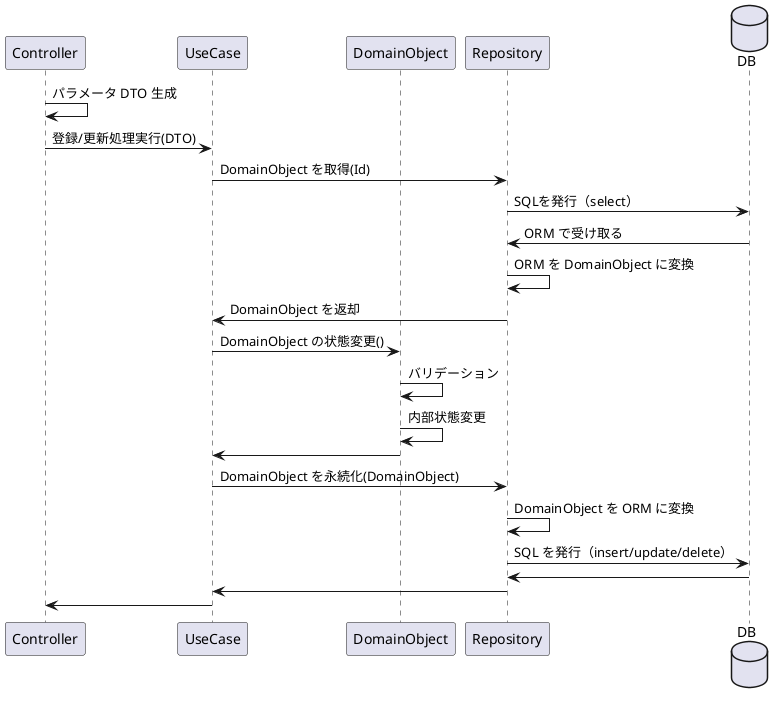 @startuml LayerStructure_CommandFlow

participant Controller
participant UseCase
participant DomainObject
participant Repository
database DB

Controller -> Controller: パラメータ DTO 生成
Controller -> UseCase: 登録/更新処理実行(DTO)
UseCase -> Repository: DomainObject を取得(Id)
Repository -> DB: SQLを発行（select）
DB -> Repository: ORM で受け取る
Repository -> Repository: ORM を DomainObject に変換
Repository -> UseCase: DomainObject を返却
UseCase -> DomainObject: DomainObject の状態変更()
DomainObject -> DomainObject: バリデーション
DomainObject -> DomainObject: 内部状態変更
DomainObject -> UseCase
UseCase -> Repository: DomainObject を永続化(DomainObject)
Repository -> Repository: DomainObject を ORM に変換
Repository -> DB: SQL を発行（insert/update/delete）
DB -> Repository
Repository -> UseCase
UseCase -> Controller

@enduml
